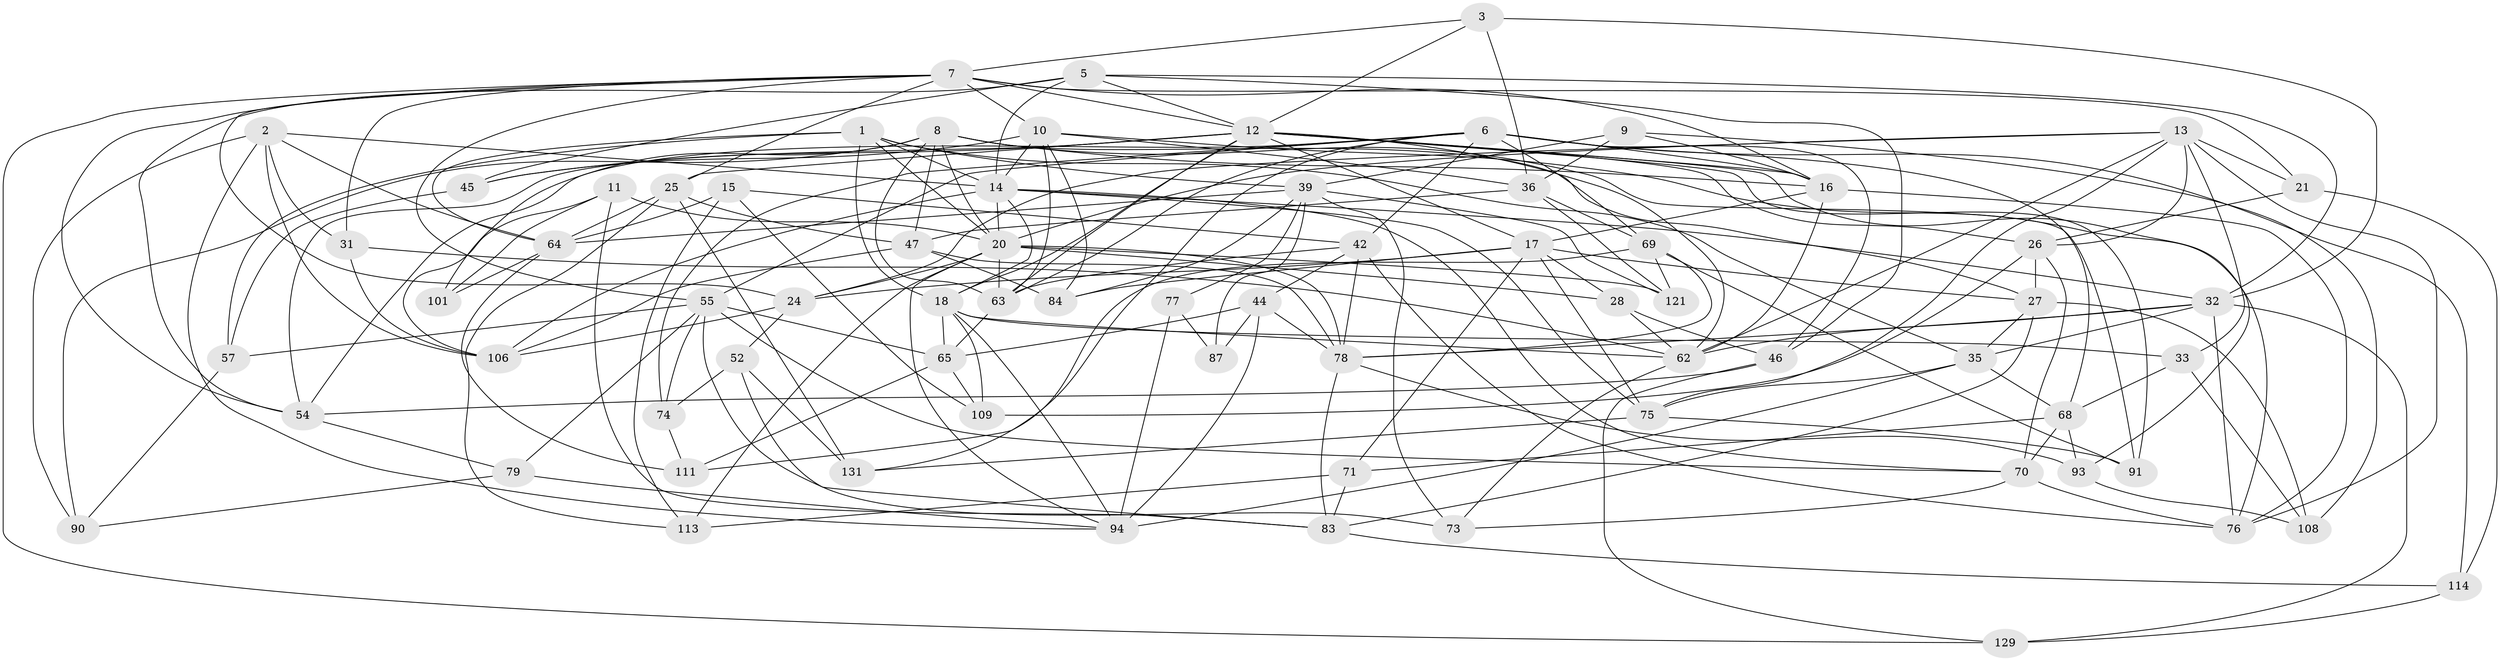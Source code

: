 // original degree distribution, {4: 1.0}
// Generated by graph-tools (version 1.1) at 2025/16/03/09/25 04:16:31]
// undirected, 71 vertices, 207 edges
graph export_dot {
graph [start="1"]
  node [color=gray90,style=filled];
  1 [super="+4+140"];
  2 [super="+125"];
  3;
  5 [super="+22"];
  6 [super="+51+34"];
  7 [super="+41+56"];
  8 [super="+105+117"];
  9;
  10 [super="+133+19"];
  11;
  12 [super="+61+38"];
  13 [super="+127+50"];
  14 [super="+126+37"];
  15;
  16 [super="+138+23"];
  17 [super="+85+135"];
  18 [super="+43"];
  20 [super="+92+29"];
  21;
  24 [super="+59"];
  25 [super="+118"];
  26 [super="+48"];
  27 [super="+30"];
  28;
  31;
  32 [super="+143+130"];
  33;
  35 [super="+134"];
  36 [super="+119"];
  39 [super="+58+110"];
  42 [super="+66"];
  44 [super="+86"];
  45;
  46 [super="+81"];
  47 [super="+132"];
  52;
  54 [super="+88"];
  55 [super="+60+142"];
  57;
  62 [super="+103+95"];
  63 [super="+100"];
  64 [super="+122+96"];
  65 [super="+116"];
  68 [super="+72"];
  69 [super="+123"];
  70 [super="+89"];
  71;
  73;
  74;
  75 [super="+97"];
  76 [super="+139"];
  77;
  78 [super="+137+112"];
  79;
  83 [super="+102"];
  84;
  87;
  90;
  91;
  93;
  94 [super="+98"];
  101;
  106 [super="+120"];
  108;
  109;
  111;
  113;
  114;
  121;
  129;
  131;
  1 -- 20 [weight=2];
  1 -- 57;
  1 -- 35;
  1 -- 18;
  1 -- 39;
  1 -- 14;
  1 -- 64;
  2 -- 64;
  2 -- 106;
  2 -- 94;
  2 -- 90;
  2 -- 14;
  2 -- 31;
  3 -- 7;
  3 -- 12;
  3 -- 32;
  3 -- 36;
  5 -- 45;
  5 -- 46;
  5 -- 32;
  5 -- 54;
  5 -- 12;
  5 -- 14;
  6 -- 114;
  6 -- 55;
  6 -- 42;
  6 -- 74;
  6 -- 46 [weight=2];
  6 -- 131;
  6 -- 68;
  6 -- 69;
  6 -- 54;
  6 -- 63;
  6 -- 16;
  7 -- 129;
  7 -- 55;
  7 -- 10 [weight=2];
  7 -- 21;
  7 -- 54;
  7 -- 31;
  7 -- 12;
  7 -- 16;
  7 -- 25;
  7 -- 24;
  8 -- 16;
  8 -- 47;
  8 -- 90;
  8 -- 27;
  8 -- 20;
  8 -- 91;
  8 -- 101;
  8 -- 63;
  9 -- 108;
  9 -- 39;
  9 -- 16;
  9 -- 36;
  10 -- 36;
  10 -- 76;
  10 -- 45;
  10 -- 84;
  10 -- 63;
  10 -- 14;
  11 -- 101;
  11 -- 106;
  11 -- 20;
  11 -- 83;
  12 -- 25;
  12 -- 26;
  12 -- 54;
  12 -- 45;
  12 -- 18;
  12 -- 63;
  12 -- 91;
  12 -- 93;
  12 -- 17;
  12 -- 16;
  12 -- 62;
  13 -- 24;
  13 -- 33;
  13 -- 75;
  13 -- 21;
  13 -- 26;
  13 -- 76;
  13 -- 62;
  13 -- 20;
  14 -- 75;
  14 -- 32;
  14 -- 70;
  14 -- 18;
  14 -- 20;
  14 -- 106;
  15 -- 109;
  15 -- 64;
  15 -- 113;
  15 -- 42;
  16 -- 17;
  16 -- 76;
  16 -- 62;
  17 -- 71;
  17 -- 28;
  17 -- 84;
  17 -- 27;
  17 -- 75;
  17 -- 24;
  18 -- 65;
  18 -- 33;
  18 -- 94;
  18 -- 109;
  18 -- 62;
  20 -- 94;
  20 -- 24;
  20 -- 28;
  20 -- 113;
  20 -- 121;
  20 -- 63 [weight=2];
  20 -- 78;
  21 -- 26;
  21 -- 114;
  24 -- 52;
  24 -- 106;
  25 -- 47;
  25 -- 131;
  25 -- 64;
  25 -- 113;
  26 -- 27;
  26 -- 109;
  26 -- 70;
  27 -- 108;
  27 -- 35;
  27 -- 83;
  28 -- 46;
  28 -- 62;
  31 -- 106;
  31 -- 62;
  32 -- 129;
  32 -- 76;
  32 -- 35;
  32 -- 78;
  32 -- 62;
  33 -- 108;
  33 -- 68;
  35 -- 75;
  35 -- 94;
  35 -- 68;
  36 -- 121;
  36 -- 47;
  36 -- 69;
  39 -- 121;
  39 -- 77;
  39 -- 84;
  39 -- 87;
  39 -- 73;
  39 -- 64;
  42 -- 76;
  42 -- 63;
  42 -- 44;
  42 -- 78;
  44 -- 87 [weight=2];
  44 -- 94;
  44 -- 65;
  44 -- 78;
  45 -- 57;
  46 -- 129;
  46 -- 54;
  47 -- 78;
  47 -- 106;
  47 -- 84;
  52 -- 83;
  52 -- 74;
  52 -- 131;
  54 -- 79;
  55 -- 70;
  55 -- 73;
  55 -- 57;
  55 -- 65;
  55 -- 74;
  55 -- 79;
  57 -- 90;
  62 -- 73;
  63 -- 65;
  64 -- 101 [weight=2];
  64 -- 111;
  65 -- 111;
  65 -- 109;
  68 -- 93;
  68 -- 71;
  68 -- 70;
  69 -- 111;
  69 -- 121;
  69 -- 91;
  69 -- 78;
  70 -- 73;
  70 -- 76;
  71 -- 83;
  71 -- 113;
  74 -- 111;
  75 -- 91;
  75 -- 131;
  77 -- 87;
  77 -- 94 [weight=2];
  78 -- 93;
  78 -- 83;
  79 -- 90;
  79 -- 94;
  83 -- 114;
  93 -- 108;
  114 -- 129;
}
